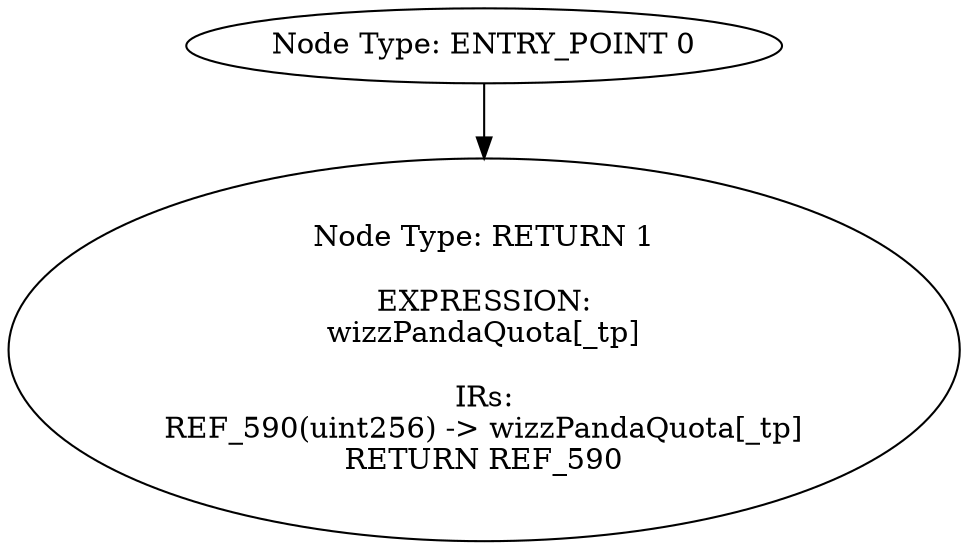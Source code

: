 digraph{
0[label="Node Type: ENTRY_POINT 0
"];
0->1;
1[label="Node Type: RETURN 1

EXPRESSION:
wizzPandaQuota[_tp]

IRs:
REF_590(uint256) -> wizzPandaQuota[_tp]
RETURN REF_590"];
}
